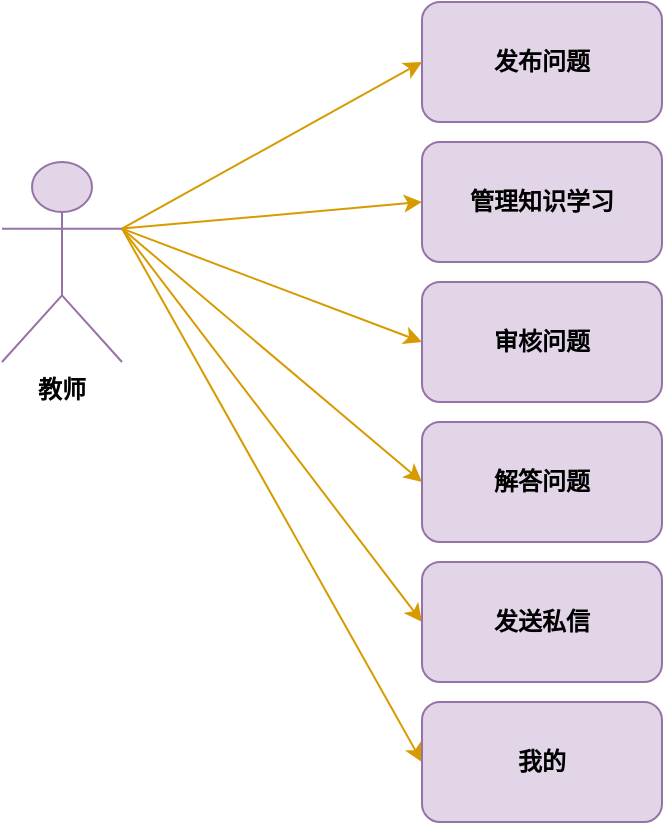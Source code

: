 <mxfile version="21.2.9" type="github">
  <diagram name="第 1 页" id="uWxImMR4UQMLqLrs5gwQ">
    <mxGraphModel dx="746" dy="516" grid="1" gridSize="10" guides="1" tooltips="1" connect="1" arrows="1" fold="1" page="1" pageScale="1" pageWidth="827" pageHeight="1169" math="0" shadow="0">
      <root>
        <mxCell id="0" />
        <mxCell id="1" parent="0" />
        <mxCell id="t-FpY4STqcNp72VoTmDb-1" value="发布问题" style="rounded=1;whiteSpace=wrap;html=1;fillColor=#e1d5e7;strokeColor=#9673a6;fontFamily=Times New Roman;fontStyle=1" vertex="1" parent="1">
          <mxGeometry x="310" y="360" width="120" height="60" as="geometry" />
        </mxCell>
        <mxCell id="t-FpY4STqcNp72VoTmDb-2" style="rounded=0;orthogonalLoop=1;jettySize=auto;html=1;entryX=0;entryY=0.5;entryDx=0;entryDy=0;fillColor=#ffe6cc;strokeColor=#D79B00;" edge="1" parent="1" source="t-FpY4STqcNp72VoTmDb-7" target="t-FpY4STqcNp72VoTmDb-1">
          <mxGeometry relative="1" as="geometry">
            <mxPoint x="350" y="390" as="targetPoint" />
          </mxGeometry>
        </mxCell>
        <mxCell id="t-FpY4STqcNp72VoTmDb-3" style="edgeStyle=none;shape=connector;rounded=0;orthogonalLoop=1;jettySize=auto;html=1;entryX=0;entryY=0.5;entryDx=0;entryDy=0;labelBackgroundColor=default;strokeColor=#d79b00;fontFamily=Helvetica;fontSize=12;fontColor=default;endArrow=classic;fillColor=#ffe6cc;exitX=1;exitY=0.333;exitDx=0;exitDy=0;exitPerimeter=0;" edge="1" parent="1" source="t-FpY4STqcNp72VoTmDb-7" target="t-FpY4STqcNp72VoTmDb-8">
          <mxGeometry relative="1" as="geometry" />
        </mxCell>
        <mxCell id="t-FpY4STqcNp72VoTmDb-4" style="edgeStyle=none;shape=connector;rounded=0;orthogonalLoop=1;jettySize=auto;html=1;labelBackgroundColor=default;strokeColor=#d79b00;fontFamily=Helvetica;fontSize=12;fontColor=default;endArrow=classic;fillColor=#ffe6cc;entryX=0;entryY=0.5;entryDx=0;entryDy=0;exitX=1;exitY=0.333;exitDx=0;exitDy=0;exitPerimeter=0;" edge="1" parent="1" source="t-FpY4STqcNp72VoTmDb-7" target="t-FpY4STqcNp72VoTmDb-9">
          <mxGeometry relative="1" as="geometry">
            <mxPoint x="310" y="330.0" as="targetPoint" />
          </mxGeometry>
        </mxCell>
        <mxCell id="t-FpY4STqcNp72VoTmDb-5" style="edgeStyle=none;shape=connector;rounded=0;orthogonalLoop=1;jettySize=auto;html=1;entryX=0;entryY=0.5;entryDx=0;entryDy=0;labelBackgroundColor=default;strokeColor=#d79b00;fontFamily=Helvetica;fontSize=12;fontColor=default;endArrow=classic;fillColor=#ffe6cc;exitX=1;exitY=0.333;exitDx=0;exitDy=0;exitPerimeter=0;" edge="1" parent="1" source="t-FpY4STqcNp72VoTmDb-7" target="t-FpY4STqcNp72VoTmDb-10">
          <mxGeometry relative="1" as="geometry" />
        </mxCell>
        <mxCell id="t-FpY4STqcNp72VoTmDb-14" style="edgeStyle=none;shape=connector;rounded=0;orthogonalLoop=1;jettySize=auto;html=1;exitX=1;exitY=0.333;exitDx=0;exitDy=0;exitPerimeter=0;entryX=0;entryY=0.5;entryDx=0;entryDy=0;labelBackgroundColor=default;strokeColor=#d79b00;fontFamily=Helvetica;fontSize=12;fontColor=default;endArrow=classic;fillColor=#ffe6cc;" edge="1" parent="1" source="t-FpY4STqcNp72VoTmDb-7" target="t-FpY4STqcNp72VoTmDb-11">
          <mxGeometry relative="1" as="geometry" />
        </mxCell>
        <mxCell id="t-FpY4STqcNp72VoTmDb-16" style="edgeStyle=none;shape=connector;rounded=0;orthogonalLoop=1;jettySize=auto;html=1;exitX=1;exitY=0.333;exitDx=0;exitDy=0;exitPerimeter=0;entryX=0;entryY=0.5;entryDx=0;entryDy=0;labelBackgroundColor=default;strokeColor=#d79b00;fontFamily=Helvetica;fontSize=12;fontColor=default;endArrow=classic;fillColor=#ffe6cc;" edge="1" parent="1" source="t-FpY4STqcNp72VoTmDb-7" target="t-FpY4STqcNp72VoTmDb-15">
          <mxGeometry relative="1" as="geometry" />
        </mxCell>
        <mxCell id="t-FpY4STqcNp72VoTmDb-7" value="教师" style="shape=umlActor;verticalLabelPosition=bottom;verticalAlign=top;outlineConnect=0;labelBackgroundColor=none;fillColor=#e1d5e7;strokeColor=#9673a6;fontStyle=1;strokeWidth=1;fontFamily=Times New Roman;" vertex="1" parent="1">
          <mxGeometry x="100" y="440" width="60" height="100" as="geometry" />
        </mxCell>
        <mxCell id="t-FpY4STqcNp72VoTmDb-8" value="管理知识学习" style="rounded=1;whiteSpace=wrap;html=1;fillColor=#e1d5e7;strokeColor=#9673a6;fontFamily=Times New Roman;fontStyle=1" vertex="1" parent="1">
          <mxGeometry x="310" y="430" width="120" height="60" as="geometry" />
        </mxCell>
        <mxCell id="t-FpY4STqcNp72VoTmDb-9" value="解答问题" style="rounded=1;whiteSpace=wrap;html=1;fillColor=#e1d5e7;strokeColor=#9673a6;fontFamily=Times New Roman;fontStyle=1" vertex="1" parent="1">
          <mxGeometry x="310" y="570" width="120" height="60" as="geometry" />
        </mxCell>
        <mxCell id="t-FpY4STqcNp72VoTmDb-10" value="我的" style="rounded=1;whiteSpace=wrap;html=1;fillColor=#e1d5e7;strokeColor=#9673a6;fontFamily=Times New Roman;fontStyle=1" vertex="1" parent="1">
          <mxGeometry x="310" y="710" width="120" height="60" as="geometry" />
        </mxCell>
        <mxCell id="t-FpY4STqcNp72VoTmDb-11" value="发送私信" style="rounded=1;whiteSpace=wrap;html=1;fillColor=#e1d5e7;strokeColor=#9673a6;fontFamily=Times New Roman;fontStyle=1" vertex="1" parent="1">
          <mxGeometry x="310" y="640" width="120" height="60" as="geometry" />
        </mxCell>
        <mxCell id="t-FpY4STqcNp72VoTmDb-15" value="审核问题" style="rounded=1;whiteSpace=wrap;html=1;fillColor=#e1d5e7;strokeColor=#9673a6;fontFamily=Times New Roman;fontStyle=1" vertex="1" parent="1">
          <mxGeometry x="310" y="500" width="120" height="60" as="geometry" />
        </mxCell>
      </root>
    </mxGraphModel>
  </diagram>
</mxfile>
